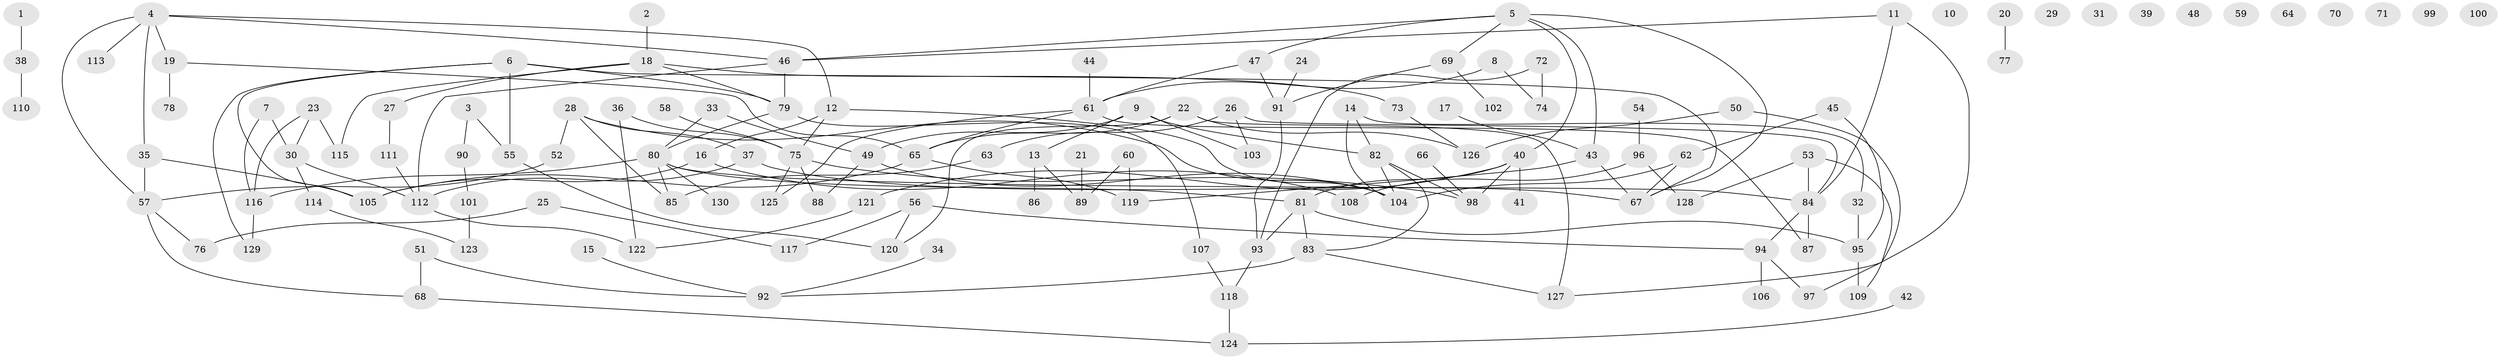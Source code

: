 // Generated by graph-tools (version 1.1) at 2025/40/03/09/25 04:40:44]
// undirected, 130 vertices, 168 edges
graph export_dot {
graph [start="1"]
  node [color=gray90,style=filled];
  1;
  2;
  3;
  4;
  5;
  6;
  7;
  8;
  9;
  10;
  11;
  12;
  13;
  14;
  15;
  16;
  17;
  18;
  19;
  20;
  21;
  22;
  23;
  24;
  25;
  26;
  27;
  28;
  29;
  30;
  31;
  32;
  33;
  34;
  35;
  36;
  37;
  38;
  39;
  40;
  41;
  42;
  43;
  44;
  45;
  46;
  47;
  48;
  49;
  50;
  51;
  52;
  53;
  54;
  55;
  56;
  57;
  58;
  59;
  60;
  61;
  62;
  63;
  64;
  65;
  66;
  67;
  68;
  69;
  70;
  71;
  72;
  73;
  74;
  75;
  76;
  77;
  78;
  79;
  80;
  81;
  82;
  83;
  84;
  85;
  86;
  87;
  88;
  89;
  90;
  91;
  92;
  93;
  94;
  95;
  96;
  97;
  98;
  99;
  100;
  101;
  102;
  103;
  104;
  105;
  106;
  107;
  108;
  109;
  110;
  111;
  112;
  113;
  114;
  115;
  116;
  117;
  118;
  119;
  120;
  121;
  122;
  123;
  124;
  125;
  126;
  127;
  128;
  129;
  130;
  1 -- 38;
  2 -- 18;
  3 -- 55;
  3 -- 90;
  4 -- 12;
  4 -- 19;
  4 -- 35;
  4 -- 46;
  4 -- 57;
  4 -- 113;
  5 -- 40;
  5 -- 43;
  5 -- 46;
  5 -- 47;
  5 -- 67;
  5 -- 69;
  6 -- 55;
  6 -- 67;
  6 -- 79;
  6 -- 105;
  6 -- 129;
  7 -- 30;
  7 -- 116;
  8 -- 61;
  8 -- 74;
  9 -- 13;
  9 -- 49;
  9 -- 82;
  9 -- 103;
  11 -- 46;
  11 -- 84;
  11 -- 127;
  12 -- 16;
  12 -- 75;
  12 -- 104;
  13 -- 86;
  13 -- 89;
  14 -- 32;
  14 -- 82;
  14 -- 104;
  15 -- 92;
  16 -- 105;
  16 -- 108;
  17 -- 43;
  18 -- 27;
  18 -- 73;
  18 -- 79;
  18 -- 115;
  19 -- 65;
  19 -- 78;
  20 -- 77;
  21 -- 89;
  22 -- 65;
  22 -- 120;
  22 -- 126;
  22 -- 127;
  23 -- 30;
  23 -- 115;
  23 -- 116;
  24 -- 91;
  25 -- 76;
  25 -- 117;
  26 -- 63;
  26 -- 84;
  26 -- 103;
  27 -- 111;
  28 -- 37;
  28 -- 52;
  28 -- 85;
  28 -- 104;
  30 -- 112;
  30 -- 114;
  32 -- 95;
  33 -- 49;
  33 -- 80;
  34 -- 92;
  35 -- 57;
  35 -- 105;
  36 -- 75;
  36 -- 122;
  37 -- 67;
  37 -- 112;
  38 -- 110;
  40 -- 41;
  40 -- 81;
  40 -- 98;
  40 -- 121;
  42 -- 124;
  43 -- 67;
  43 -- 119;
  44 -- 61;
  45 -- 62;
  45 -- 95;
  46 -- 79;
  46 -- 112;
  47 -- 61;
  47 -- 91;
  49 -- 88;
  49 -- 104;
  50 -- 97;
  50 -- 126;
  51 -- 68;
  51 -- 92;
  52 -- 57;
  53 -- 84;
  53 -- 109;
  53 -- 128;
  54 -- 96;
  55 -- 120;
  56 -- 94;
  56 -- 117;
  56 -- 120;
  57 -- 68;
  57 -- 76;
  58 -- 75;
  60 -- 89;
  60 -- 119;
  61 -- 65;
  61 -- 87;
  61 -- 125;
  62 -- 67;
  62 -- 104;
  63 -- 85;
  65 -- 105;
  65 -- 119;
  66 -- 98;
  68 -- 124;
  69 -- 91;
  69 -- 102;
  72 -- 74;
  72 -- 93;
  73 -- 126;
  75 -- 88;
  75 -- 98;
  75 -- 125;
  79 -- 80;
  79 -- 107;
  80 -- 81;
  80 -- 84;
  80 -- 85;
  80 -- 116;
  80 -- 130;
  81 -- 83;
  81 -- 93;
  81 -- 95;
  82 -- 83;
  82 -- 98;
  82 -- 104;
  83 -- 92;
  83 -- 127;
  84 -- 87;
  84 -- 94;
  90 -- 101;
  91 -- 93;
  93 -- 118;
  94 -- 97;
  94 -- 106;
  95 -- 109;
  96 -- 108;
  96 -- 128;
  101 -- 123;
  107 -- 118;
  111 -- 112;
  112 -- 122;
  114 -- 123;
  116 -- 129;
  118 -- 124;
  121 -- 122;
}
